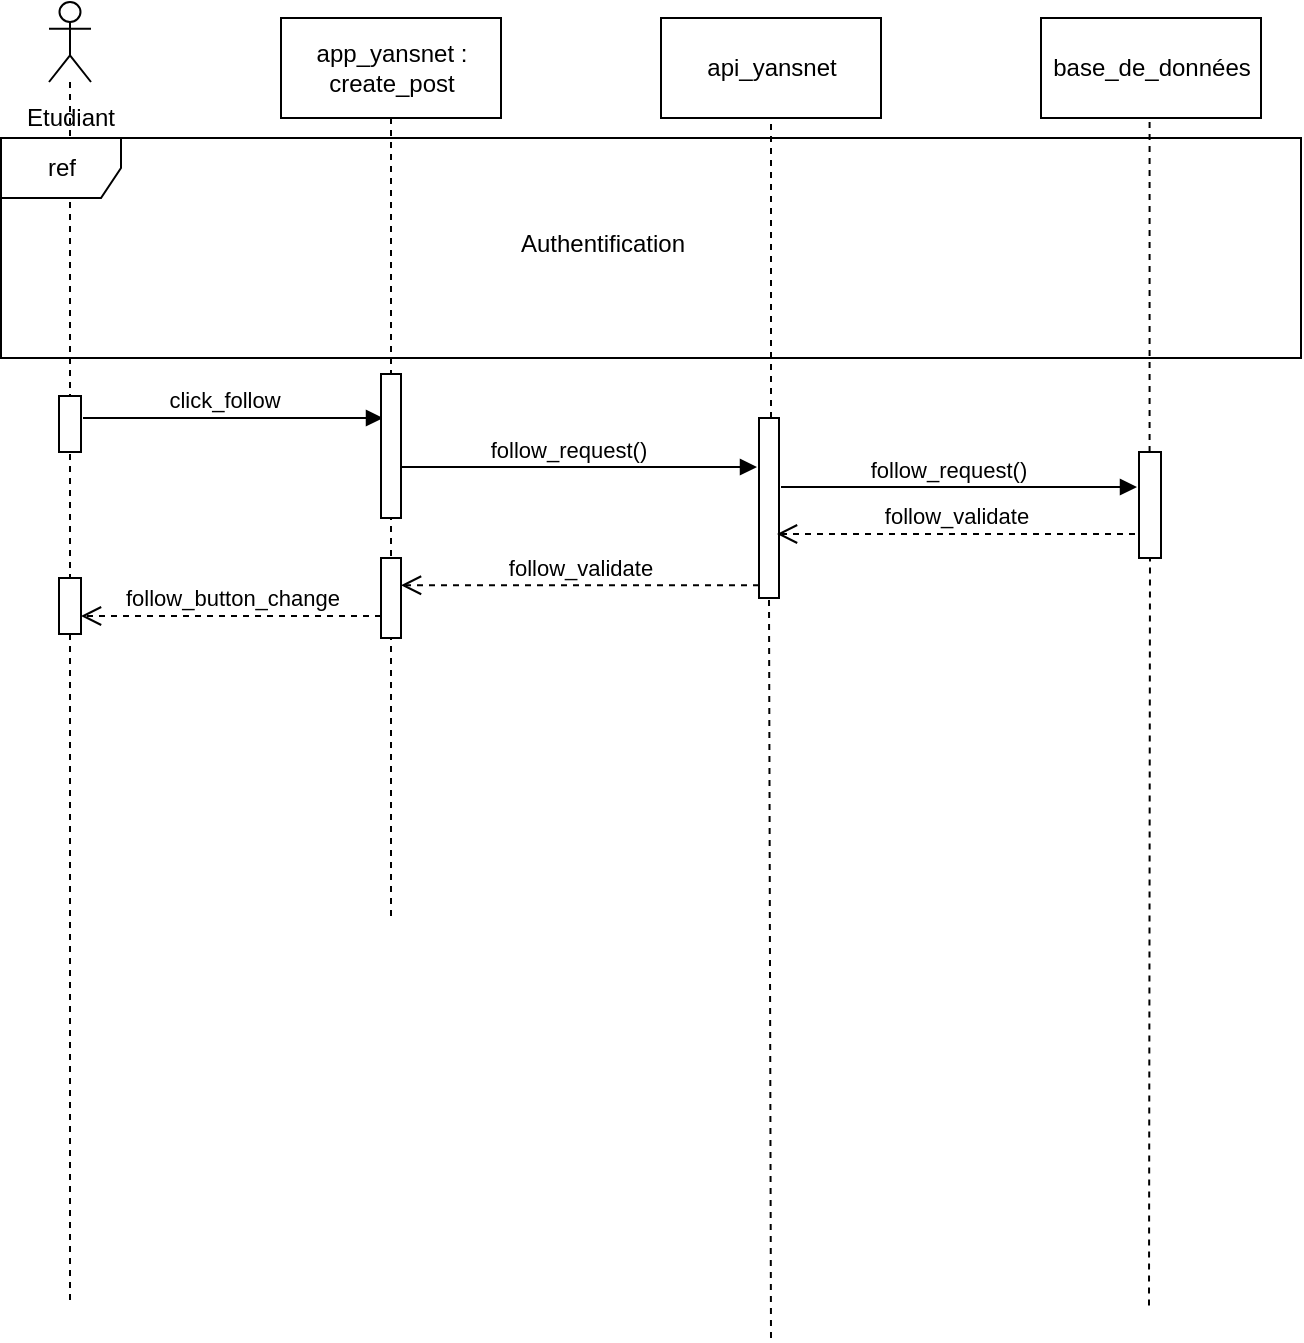 <mxfile version="28.0.1">
  <diagram name="Page-1" id="FvrWzvFDRa1KznWUZTxz">
    <mxGraphModel dx="1665" dy="823" grid="1" gridSize="10" guides="1" tooltips="1" connect="1" arrows="1" fold="1" page="1" pageScale="1" pageWidth="827" pageHeight="1169" math="0" shadow="0">
      <root>
        <mxCell id="0" />
        <mxCell id="1" parent="0" />
        <mxCell id="7bBn71xQsGd2jZEPuEH_-1" value="app_yansnet :&lt;div&gt;create_post&lt;/div&gt;" style="html=1;whiteSpace=wrap;" vertex="1" parent="1">
          <mxGeometry x="500.5" y="238" width="110" height="50" as="geometry" />
        </mxCell>
        <mxCell id="7bBn71xQsGd2jZEPuEH_-2" value="api_yansnet" style="html=1;whiteSpace=wrap;" vertex="1" parent="1">
          <mxGeometry x="690.5" y="238" width="110" height="50" as="geometry" />
        </mxCell>
        <mxCell id="7bBn71xQsGd2jZEPuEH_-3" value="base_de_données" style="html=1;whiteSpace=wrap;" vertex="1" parent="1">
          <mxGeometry x="880.5" y="238" width="110" height="50" as="geometry" />
        </mxCell>
        <mxCell id="7bBn71xQsGd2jZEPuEH_-4" value="click_follow" style="html=1;verticalAlign=bottom;endArrow=block;curved=0;rounded=0;" edge="1" parent="1">
          <mxGeometry x="-0.067" width="80" relative="1" as="geometry">
            <mxPoint x="401.5" y="438" as="sourcePoint" />
            <mxPoint x="551.5" y="438" as="targetPoint" />
            <mxPoint as="offset" />
          </mxGeometry>
        </mxCell>
        <mxCell id="7bBn71xQsGd2jZEPuEH_-5" value="" style="shape=umlLifeline;perimeter=lifelinePerimeter;whiteSpace=wrap;html=1;container=1;dropTarget=0;collapsible=0;recursiveResize=0;outlineConnect=0;portConstraint=eastwest;newEdgeStyle={&quot;curved&quot;:0,&quot;rounded&quot;:0};participant=umlActor;" vertex="1" parent="1">
          <mxGeometry x="384.5" y="230" width="21" height="650" as="geometry" />
        </mxCell>
        <mxCell id="7bBn71xQsGd2jZEPuEH_-6" value="" style="html=1;points=[[0,0,0,0,5],[0,1,0,0,-5],[1,0,0,0,5],[1,1,0,0,-5]];perimeter=orthogonalPerimeter;outlineConnect=0;targetShapes=umlLifeline;portConstraint=eastwest;newEdgeStyle={&quot;curved&quot;:0,&quot;rounded&quot;:0};" vertex="1" parent="7bBn71xQsGd2jZEPuEH_-5">
          <mxGeometry x="5" y="288" width="11" height="28" as="geometry" />
        </mxCell>
        <mxCell id="7bBn71xQsGd2jZEPuEH_-7" value="" style="html=1;points=[[0,0,0,0,5],[0,1,0,0,-5],[1,0,0,0,5],[1,1,0,0,-5]];perimeter=orthogonalPerimeter;outlineConnect=0;targetShapes=umlLifeline;portConstraint=eastwest;newEdgeStyle={&quot;curved&quot;:0,&quot;rounded&quot;:0};" vertex="1" parent="1">
          <mxGeometry x="389.5" y="427" width="11" height="28" as="geometry" />
        </mxCell>
        <mxCell id="7bBn71xQsGd2jZEPuEH_-8" value="" style="endArrow=none;dashed=1;html=1;rounded=0;entryX=0.5;entryY=1;entryDx=0;entryDy=0;" edge="1" parent="1" target="7bBn71xQsGd2jZEPuEH_-1">
          <mxGeometry width="50" height="50" relative="1" as="geometry">
            <mxPoint x="555.5" y="687" as="sourcePoint" />
            <mxPoint x="790.5" y="518" as="targetPoint" />
          </mxGeometry>
        </mxCell>
        <mxCell id="7bBn71xQsGd2jZEPuEH_-9" value="" style="html=1;points=[[0,0,0,0,5],[0,1,0,0,-5],[1,0,0,0,5],[1,1,0,0,-5]];perimeter=orthogonalPerimeter;outlineConnect=0;targetShapes=umlLifeline;portConstraint=eastwest;newEdgeStyle={&quot;curved&quot;:0,&quot;rounded&quot;:0};" vertex="1" parent="1">
          <mxGeometry x="550.5" y="416" width="10" height="72" as="geometry" />
        </mxCell>
        <mxCell id="7bBn71xQsGd2jZEPuEH_-10" value="" style="endArrow=none;dashed=1;html=1;rounded=0;entryX=0.5;entryY=1;entryDx=0;entryDy=0;" edge="1" parent="1" source="7bBn71xQsGd2jZEPuEH_-16">
          <mxGeometry width="50" height="50" relative="1" as="geometry">
            <mxPoint x="745.5" y="898" as="sourcePoint" />
            <mxPoint x="745.5" y="288.0" as="targetPoint" />
          </mxGeometry>
        </mxCell>
        <mxCell id="7bBn71xQsGd2jZEPuEH_-11" value="" style="endArrow=none;dashed=1;html=1;rounded=0;entryX=0.5;entryY=1;entryDx=0;entryDy=0;" edge="1" parent="1" source="7bBn71xQsGd2jZEPuEH_-20">
          <mxGeometry width="50" height="50" relative="1" as="geometry">
            <mxPoint x="934.5" y="881.81" as="sourcePoint" />
            <mxPoint x="934.79" y="288.0" as="targetPoint" />
          </mxGeometry>
        </mxCell>
        <mxCell id="7bBn71xQsGd2jZEPuEH_-12" value="Authentification" style="text;html=1;align=center;verticalAlign=middle;resizable=0;points=[];autosize=1;strokeColor=none;fillColor=none;" vertex="1" parent="1">
          <mxGeometry x="605.5" y="336" width="110" height="30" as="geometry" />
        </mxCell>
        <mxCell id="7bBn71xQsGd2jZEPuEH_-13" value="ref" style="shape=umlFrame;whiteSpace=wrap;html=1;pointerEvents=0;fillColor=#FFFFFF;" vertex="1" parent="1">
          <mxGeometry x="360.5" y="298" width="650" height="110" as="geometry" />
        </mxCell>
        <mxCell id="7bBn71xQsGd2jZEPuEH_-14" value="Etudiant" style="text;html=1;align=center;verticalAlign=middle;resizable=0;points=[];autosize=1;strokeColor=none;fillColor=none;" vertex="1" parent="1">
          <mxGeometry x="360" y="273" width="70" height="30" as="geometry" />
        </mxCell>
        <mxCell id="7bBn71xQsGd2jZEPuEH_-15" value="" style="endArrow=none;dashed=1;html=1;rounded=0;entryX=0.5;entryY=1;entryDx=0;entryDy=0;" edge="1" parent="1" target="7bBn71xQsGd2jZEPuEH_-16">
          <mxGeometry width="50" height="50" relative="1" as="geometry">
            <mxPoint x="745.5" y="898" as="sourcePoint" />
            <mxPoint x="745.5" y="288.0" as="targetPoint" />
          </mxGeometry>
        </mxCell>
        <mxCell id="7bBn71xQsGd2jZEPuEH_-16" value="" style="html=1;points=[[0,0,0,0,5],[0,1,0,0,-5],[1,0,0,0,5],[1,1,0,0,-5]];perimeter=orthogonalPerimeter;outlineConnect=0;targetShapes=umlLifeline;portConstraint=eastwest;newEdgeStyle={&quot;curved&quot;:0,&quot;rounded&quot;:0};" vertex="1" parent="1">
          <mxGeometry x="739.5" y="438" width="10" height="90" as="geometry" />
        </mxCell>
        <mxCell id="7bBn71xQsGd2jZEPuEH_-17" value="follow_request()" style="html=1;verticalAlign=bottom;endArrow=block;curved=0;rounded=0;" edge="1" parent="1">
          <mxGeometry x="-0.067" width="80" relative="1" as="geometry">
            <mxPoint x="560.5" y="462.5" as="sourcePoint" />
            <mxPoint x="738.5" y="462.5" as="targetPoint" />
            <mxPoint as="offset" />
          </mxGeometry>
        </mxCell>
        <mxCell id="7bBn71xQsGd2jZEPuEH_-18" value="follow_request()" style="html=1;verticalAlign=bottom;endArrow=block;curved=0;rounded=0;" edge="1" parent="1">
          <mxGeometry x="-0.067" width="80" relative="1" as="geometry">
            <mxPoint x="750.5" y="472.5" as="sourcePoint" />
            <mxPoint x="928.5" y="472.5" as="targetPoint" />
            <mxPoint as="offset" />
          </mxGeometry>
        </mxCell>
        <mxCell id="7bBn71xQsGd2jZEPuEH_-19" value="" style="endArrow=none;dashed=1;html=1;rounded=0;entryX=0.5;entryY=1;entryDx=0;entryDy=0;" edge="1" parent="1" target="7bBn71xQsGd2jZEPuEH_-20">
          <mxGeometry width="50" height="50" relative="1" as="geometry">
            <mxPoint x="934.5" y="881.81" as="sourcePoint" />
            <mxPoint x="934.79" y="288.0" as="targetPoint" />
          </mxGeometry>
        </mxCell>
        <mxCell id="7bBn71xQsGd2jZEPuEH_-20" value="" style="html=1;points=[[0,0,0,0,5],[0,1,0,0,-5],[1,0,0,0,5],[1,1,0,0,-5]];perimeter=orthogonalPerimeter;outlineConnect=0;targetShapes=umlLifeline;portConstraint=eastwest;newEdgeStyle={&quot;curved&quot;:0,&quot;rounded&quot;:0};" vertex="1" parent="1">
          <mxGeometry x="929.5" y="455" width="11" height="53" as="geometry" />
        </mxCell>
        <mxCell id="7bBn71xQsGd2jZEPuEH_-21" value="follow_validate" style="html=1;verticalAlign=bottom;endArrow=open;dashed=1;endSize=8;curved=0;rounded=0;" edge="1" parent="1">
          <mxGeometry relative="1" as="geometry">
            <mxPoint x="927.5" y="496" as="sourcePoint" />
            <mxPoint x="748.5" y="496" as="targetPoint" />
          </mxGeometry>
        </mxCell>
        <mxCell id="7bBn71xQsGd2jZEPuEH_-22" value="follow_validate" style="html=1;verticalAlign=bottom;endArrow=open;dashed=1;endSize=8;curved=0;rounded=0;" edge="1" parent="1">
          <mxGeometry relative="1" as="geometry">
            <mxPoint x="739.5" y="521.62" as="sourcePoint" />
            <mxPoint x="560.5" y="521.62" as="targetPoint" />
          </mxGeometry>
        </mxCell>
        <mxCell id="7bBn71xQsGd2jZEPuEH_-23" value="follow_button_change" style="html=1;verticalAlign=bottom;endArrow=open;dashed=1;endSize=8;curved=0;rounded=0;" edge="1" parent="1">
          <mxGeometry relative="1" as="geometry">
            <mxPoint x="550.5" y="537" as="sourcePoint" />
            <mxPoint x="400.5" y="537" as="targetPoint" />
          </mxGeometry>
        </mxCell>
        <mxCell id="7bBn71xQsGd2jZEPuEH_-24" value="" style="html=1;points=[[0,0,0,0,5],[0,1,0,0,-5],[1,0,0,0,5],[1,1,0,0,-5]];perimeter=orthogonalPerimeter;outlineConnect=0;targetShapes=umlLifeline;portConstraint=eastwest;newEdgeStyle={&quot;curved&quot;:0,&quot;rounded&quot;:0};" vertex="1" parent="1">
          <mxGeometry x="550.5" y="508" width="10" height="40" as="geometry" />
        </mxCell>
      </root>
    </mxGraphModel>
  </diagram>
</mxfile>

